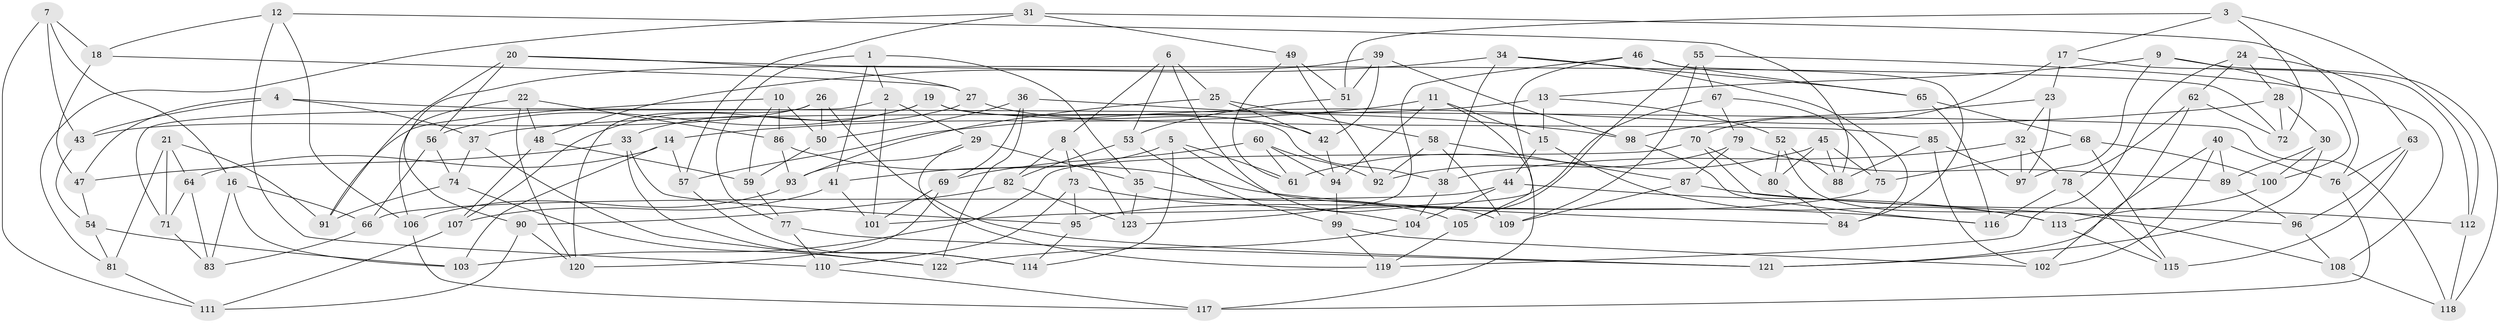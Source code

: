 // Generated by graph-tools (version 1.1) at 2025/03/03/09/25 03:03:06]
// undirected, 123 vertices, 246 edges
graph export_dot {
graph [start="1"]
  node [color=gray90,style=filled];
  1;
  2;
  3;
  4;
  5;
  6;
  7;
  8;
  9;
  10;
  11;
  12;
  13;
  14;
  15;
  16;
  17;
  18;
  19;
  20;
  21;
  22;
  23;
  24;
  25;
  26;
  27;
  28;
  29;
  30;
  31;
  32;
  33;
  34;
  35;
  36;
  37;
  38;
  39;
  40;
  41;
  42;
  43;
  44;
  45;
  46;
  47;
  48;
  49;
  50;
  51;
  52;
  53;
  54;
  55;
  56;
  57;
  58;
  59;
  60;
  61;
  62;
  63;
  64;
  65;
  66;
  67;
  68;
  69;
  70;
  71;
  72;
  73;
  74;
  75;
  76;
  77;
  78;
  79;
  80;
  81;
  82;
  83;
  84;
  85;
  86;
  87;
  88;
  89;
  90;
  91;
  92;
  93;
  94;
  95;
  96;
  97;
  98;
  99;
  100;
  101;
  102;
  103;
  104;
  105;
  106;
  107;
  108;
  109;
  110;
  111;
  112;
  113;
  114;
  115;
  116;
  117;
  118;
  119;
  120;
  121;
  122;
  123;
  1 -- 41;
  1 -- 35;
  1 -- 2;
  1 -- 77;
  2 -- 29;
  2 -- 71;
  2 -- 101;
  3 -- 112;
  3 -- 17;
  3 -- 51;
  3 -- 72;
  4 -- 47;
  4 -- 37;
  4 -- 118;
  4 -- 43;
  5 -- 61;
  5 -- 114;
  5 -- 41;
  5 -- 84;
  6 -- 25;
  6 -- 53;
  6 -- 8;
  6 -- 109;
  7 -- 43;
  7 -- 18;
  7 -- 16;
  7 -- 111;
  8 -- 82;
  8 -- 73;
  8 -- 123;
  9 -- 118;
  9 -- 100;
  9 -- 13;
  9 -- 97;
  10 -- 59;
  10 -- 91;
  10 -- 50;
  10 -- 86;
  11 -- 14;
  11 -- 117;
  11 -- 94;
  11 -- 15;
  12 -- 110;
  12 -- 106;
  12 -- 88;
  12 -- 18;
  13 -- 37;
  13 -- 52;
  13 -- 15;
  14 -- 57;
  14 -- 64;
  14 -- 103;
  15 -- 113;
  15 -- 44;
  16 -- 83;
  16 -- 66;
  16 -- 103;
  17 -- 112;
  17 -- 70;
  17 -- 23;
  18 -- 47;
  18 -- 27;
  19 -- 107;
  19 -- 56;
  19 -- 38;
  19 -- 85;
  20 -- 91;
  20 -- 27;
  20 -- 72;
  20 -- 56;
  21 -- 64;
  21 -- 71;
  21 -- 91;
  21 -- 81;
  22 -- 120;
  22 -- 48;
  22 -- 106;
  22 -- 86;
  23 -- 98;
  23 -- 97;
  23 -- 32;
  24 -- 63;
  24 -- 28;
  24 -- 62;
  24 -- 119;
  25 -- 58;
  25 -- 42;
  25 -- 93;
  26 -- 121;
  26 -- 120;
  26 -- 43;
  26 -- 50;
  27 -- 33;
  27 -- 42;
  28 -- 72;
  28 -- 30;
  28 -- 57;
  29 -- 93;
  29 -- 119;
  29 -- 35;
  30 -- 121;
  30 -- 89;
  30 -- 100;
  31 -- 76;
  31 -- 49;
  31 -- 57;
  31 -- 81;
  32 -- 38;
  32 -- 78;
  32 -- 97;
  33 -- 114;
  33 -- 47;
  33 -- 95;
  34 -- 65;
  34 -- 84;
  34 -- 48;
  34 -- 38;
  35 -- 105;
  35 -- 123;
  36 -- 122;
  36 -- 50;
  36 -- 98;
  36 -- 69;
  37 -- 122;
  37 -- 74;
  38 -- 104;
  39 -- 90;
  39 -- 51;
  39 -- 98;
  39 -- 42;
  40 -- 102;
  40 -- 89;
  40 -- 76;
  40 -- 121;
  41 -- 107;
  41 -- 101;
  42 -- 94;
  43 -- 54;
  44 -- 113;
  44 -- 66;
  44 -- 104;
  45 -- 80;
  45 -- 88;
  45 -- 61;
  45 -- 75;
  46 -- 123;
  46 -- 84;
  46 -- 105;
  46 -- 65;
  47 -- 54;
  48 -- 59;
  48 -- 107;
  49 -- 51;
  49 -- 92;
  49 -- 61;
  50 -- 59;
  51 -- 53;
  52 -- 80;
  52 -- 88;
  52 -- 108;
  53 -- 99;
  53 -- 82;
  54 -- 103;
  54 -- 81;
  55 -- 108;
  55 -- 109;
  55 -- 67;
  55 -- 105;
  56 -- 66;
  56 -- 74;
  57 -- 114;
  58 -- 87;
  58 -- 109;
  58 -- 92;
  59 -- 77;
  60 -- 69;
  60 -- 92;
  60 -- 94;
  60 -- 61;
  62 -- 78;
  62 -- 72;
  62 -- 102;
  63 -- 96;
  63 -- 115;
  63 -- 76;
  64 -- 83;
  64 -- 71;
  65 -- 116;
  65 -- 68;
  66 -- 83;
  67 -- 75;
  67 -- 101;
  67 -- 79;
  68 -- 115;
  68 -- 75;
  68 -- 100;
  69 -- 120;
  69 -- 101;
  70 -- 80;
  70 -- 96;
  70 -- 103;
  71 -- 83;
  73 -- 95;
  73 -- 104;
  73 -- 110;
  74 -- 91;
  74 -- 122;
  75 -- 95;
  76 -- 117;
  77 -- 110;
  77 -- 121;
  78 -- 115;
  78 -- 116;
  79 -- 92;
  79 -- 87;
  79 -- 89;
  80 -- 84;
  81 -- 111;
  82 -- 123;
  82 -- 90;
  85 -- 102;
  85 -- 97;
  85 -- 88;
  86 -- 116;
  86 -- 93;
  87 -- 112;
  87 -- 109;
  89 -- 96;
  90 -- 111;
  90 -- 120;
  93 -- 106;
  94 -- 99;
  95 -- 114;
  96 -- 108;
  98 -- 116;
  99 -- 119;
  99 -- 102;
  100 -- 113;
  104 -- 122;
  105 -- 119;
  106 -- 117;
  107 -- 111;
  108 -- 118;
  110 -- 117;
  112 -- 118;
  113 -- 115;
}
